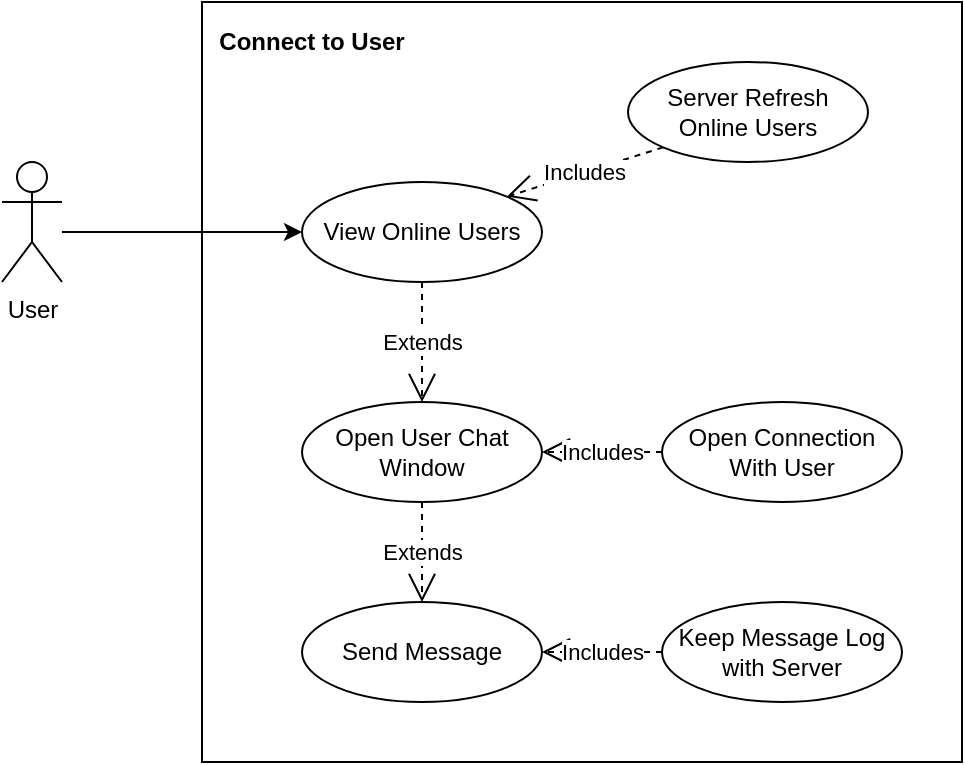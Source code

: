 <mxfile version="12.3.3" type="device" pages="1"><diagram id="tVVDa9bDfqZ47WkFzjhX" name="Page-1"><mxGraphModel dx="686" dy="753" grid="1" gridSize="10" guides="1" tooltips="1" connect="1" arrows="1" fold="1" page="1" pageScale="1" pageWidth="827" pageHeight="1169" math="0" shadow="0"><root><mxCell id="0"/><mxCell id="1" parent="0"/><mxCell id="Zm1tMUTAyAxKKKhyH-hz-1" value="" style="rounded=0;whiteSpace=wrap;html=1;" vertex="1" parent="1"><mxGeometry x="170" y="100" width="380" height="380" as="geometry"/></mxCell><mxCell id="Zm1tMUTAyAxKKKhyH-hz-2" value="&lt;div&gt;User&lt;/div&gt;" style="shape=umlActor;verticalLabelPosition=bottom;labelBackgroundColor=#ffffff;verticalAlign=top;html=1;outlineConnect=0;" vertex="1" parent="1"><mxGeometry x="70" y="180" width="30" height="60" as="geometry"/></mxCell><mxCell id="Zm1tMUTAyAxKKKhyH-hz-3" value="View Online Users" style="ellipse;whiteSpace=wrap;html=1;" vertex="1" parent="1"><mxGeometry x="220" y="190" width="120" height="50" as="geometry"/></mxCell><mxCell id="Zm1tMUTAyAxKKKhyH-hz-4" value="" style="endArrow=classic;html=1;entryX=0;entryY=0.5;entryDx=0;entryDy=0;" edge="1" parent="1" target="Zm1tMUTAyAxKKKhyH-hz-3"><mxGeometry width="50" height="50" relative="1" as="geometry"><mxPoint x="100" y="215" as="sourcePoint"/><mxPoint x="120" y="650" as="targetPoint"/></mxGeometry></mxCell><mxCell id="Zm1tMUTAyAxKKKhyH-hz-5" value="Server Refresh Online Users" style="ellipse;whiteSpace=wrap;html=1;" vertex="1" parent="1"><mxGeometry x="383" y="130" width="120" height="50" as="geometry"/></mxCell><mxCell id="Zm1tMUTAyAxKKKhyH-hz-6" value="Includes" style="endArrow=open;endSize=12;dashed=1;html=1;exitX=0;exitY=1;exitDx=0;exitDy=0;entryX=1;entryY=0;entryDx=0;entryDy=0;" edge="1" parent="1" source="Zm1tMUTAyAxKKKhyH-hz-5" target="Zm1tMUTAyAxKKKhyH-hz-3"><mxGeometry width="160" relative="1" as="geometry"><mxPoint x="40" y="650" as="sourcePoint"/><mxPoint x="200" y="650" as="targetPoint"/></mxGeometry></mxCell><mxCell id="Zm1tMUTAyAxKKKhyH-hz-7" value="Open User Chat Window" style="ellipse;whiteSpace=wrap;html=1;" vertex="1" parent="1"><mxGeometry x="220" y="300" width="120" height="50" as="geometry"/></mxCell><mxCell id="Zm1tMUTAyAxKKKhyH-hz-9" value="Open Connection With User" style="ellipse;whiteSpace=wrap;html=1;" vertex="1" parent="1"><mxGeometry x="400" y="300" width="120" height="50" as="geometry"/></mxCell><mxCell id="Zm1tMUTAyAxKKKhyH-hz-10" value="Includes" style="endArrow=open;endSize=12;dashed=1;html=1;exitX=0;exitY=0.5;exitDx=0;exitDy=0;" edge="1" parent="1" source="Zm1tMUTAyAxKKKhyH-hz-9" target="Zm1tMUTAyAxKKKhyH-hz-7"><mxGeometry width="160" relative="1" as="geometry"><mxPoint x="410.574" y="192.678" as="sourcePoint"/><mxPoint x="332.426" y="217.322" as="targetPoint"/></mxGeometry></mxCell><mxCell id="Zm1tMUTAyAxKKKhyH-hz-11" value="Send Message" style="ellipse;whiteSpace=wrap;html=1;" vertex="1" parent="1"><mxGeometry x="220" y="400" width="120" height="50" as="geometry"/></mxCell><mxCell id="Zm1tMUTAyAxKKKhyH-hz-12" value="&lt;div&gt;Extends&lt;/div&gt;" style="endArrow=open;endSize=12;dashed=1;html=1;exitX=0.5;exitY=1;exitDx=0;exitDy=0;entryX=0.5;entryY=0;entryDx=0;entryDy=0;" edge="1" parent="1" source="Zm1tMUTAyAxKKKhyH-hz-3" target="Zm1tMUTAyAxKKKhyH-hz-7"><mxGeometry width="160" relative="1" as="geometry"><mxPoint x="410.574" y="182.678" as="sourcePoint"/><mxPoint x="332.426" y="207.322" as="targetPoint"/></mxGeometry></mxCell><mxCell id="Zm1tMUTAyAxKKKhyH-hz-13" value="&lt;div&gt;Extends&lt;/div&gt;" style="endArrow=open;endSize=12;dashed=1;html=1;exitX=0.5;exitY=1;exitDx=0;exitDy=0;entryX=0.5;entryY=0;entryDx=0;entryDy=0;" edge="1" parent="1" source="Zm1tMUTAyAxKKKhyH-hz-7" target="Zm1tMUTAyAxKKKhyH-hz-11"><mxGeometry width="160" relative="1" as="geometry"><mxPoint x="290" y="250" as="sourcePoint"/><mxPoint x="290" y="300" as="targetPoint"/></mxGeometry></mxCell><mxCell id="Zm1tMUTAyAxKKKhyH-hz-14" value="Keep Message Log with Server" style="ellipse;whiteSpace=wrap;html=1;" vertex="1" parent="1"><mxGeometry x="400" y="400" width="120" height="50" as="geometry"/></mxCell><mxCell id="Zm1tMUTAyAxKKKhyH-hz-15" value="Includes" style="endArrow=open;endSize=12;dashed=1;html=1;exitX=0;exitY=0.5;exitDx=0;exitDy=0;entryX=1;entryY=0.5;entryDx=0;entryDy=0;" edge="1" parent="1" source="Zm1tMUTAyAxKKKhyH-hz-14" target="Zm1tMUTAyAxKKKhyH-hz-11"><mxGeometry width="160" relative="1" as="geometry"><mxPoint x="410" y="345" as="sourcePoint"/><mxPoint x="350" y="345" as="targetPoint"/></mxGeometry></mxCell><mxCell id="Zm1tMUTAyAxKKKhyH-hz-16" value="&lt;b&gt;Connect to User&lt;/b&gt;" style="text;html=1;strokeColor=none;fillColor=none;align=center;verticalAlign=middle;whiteSpace=wrap;rounded=0;" vertex="1" parent="1"><mxGeometry x="170" y="110" width="110" height="20" as="geometry"/></mxCell></root></mxGraphModel></diagram></mxfile>